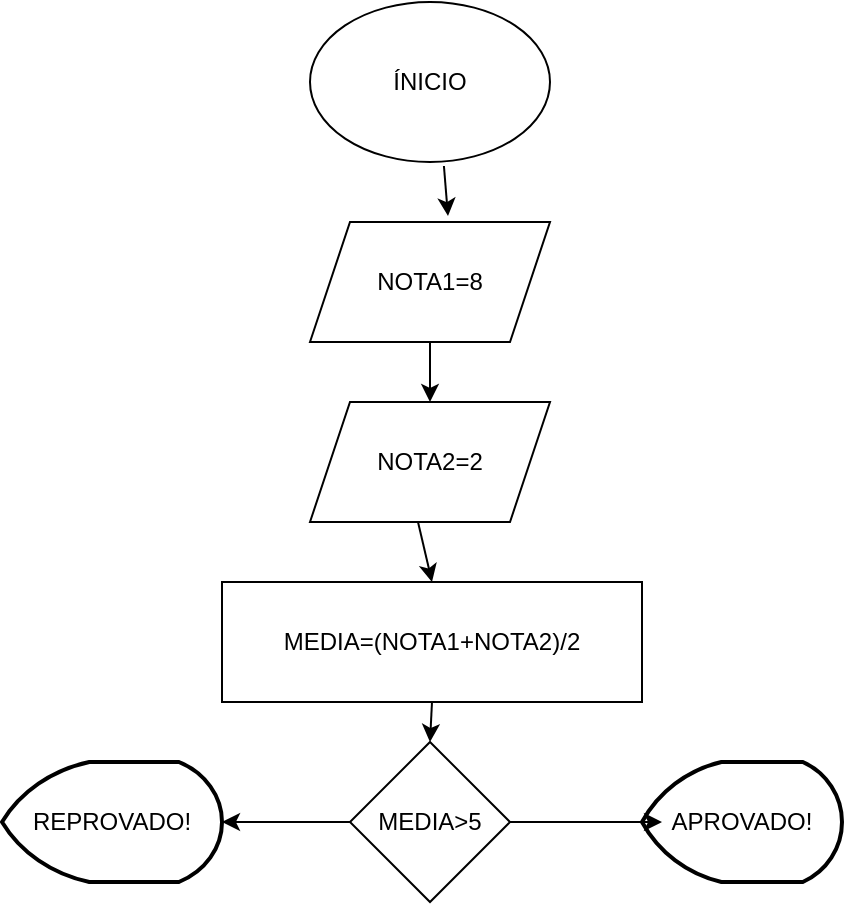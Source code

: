 <mxfile version="24.7.6" pages="4">
  <diagram name="Página-1" id="c730oO_F9TpOc3_6USqw">
    <mxGraphModel dx="1114" dy="592" grid="1" gridSize="10" guides="1" tooltips="1" connect="1" arrows="1" fold="1" page="1" pageScale="1" pageWidth="827" pageHeight="1169" math="0" shadow="0">
      <root>
        <mxCell id="0" />
        <mxCell id="1" parent="0" />
        <mxCell id="RQ-Lkt426MjuMKFfEz8Q-1" value="ÍNICIO" style="ellipse;whiteSpace=wrap;html=1;" vertex="1" parent="1">
          <mxGeometry x="354" width="120" height="80" as="geometry" />
        </mxCell>
        <mxCell id="RQ-Lkt426MjuMKFfEz8Q-2" value="" style="endArrow=classic;html=1;rounded=0;exitX=0.558;exitY=1.025;exitDx=0;exitDy=0;exitPerimeter=0;entryX=0.575;entryY=-0.05;entryDx=0;entryDy=0;entryPerimeter=0;" edge="1" parent="1" source="RQ-Lkt426MjuMKFfEz8Q-1" target="RQ-Lkt426MjuMKFfEz8Q-3">
          <mxGeometry width="50" height="50" relative="1" as="geometry">
            <mxPoint x="390" y="330" as="sourcePoint" />
            <mxPoint x="414" y="120" as="targetPoint" />
          </mxGeometry>
        </mxCell>
        <mxCell id="RQ-Lkt426MjuMKFfEz8Q-3" value="NOTA1=8" style="shape=parallelogram;perimeter=parallelogramPerimeter;whiteSpace=wrap;html=1;fixedSize=1;" vertex="1" parent="1">
          <mxGeometry x="354" y="110" width="120" height="60" as="geometry" />
        </mxCell>
        <mxCell id="RQ-Lkt426MjuMKFfEz8Q-4" value="NOTA2=2" style="shape=parallelogram;perimeter=parallelogramPerimeter;whiteSpace=wrap;html=1;fixedSize=1;" vertex="1" parent="1">
          <mxGeometry x="354" y="200" width="120" height="60" as="geometry" />
        </mxCell>
        <mxCell id="RQ-Lkt426MjuMKFfEz8Q-5" value="" style="endArrow=classic;html=1;rounded=0;entryX=0.5;entryY=0;entryDx=0;entryDy=0;exitX=0.5;exitY=1;exitDx=0;exitDy=0;" edge="1" parent="1" source="RQ-Lkt426MjuMKFfEz8Q-3" target="RQ-Lkt426MjuMKFfEz8Q-4">
          <mxGeometry width="50" height="50" relative="1" as="geometry">
            <mxPoint x="390" y="330" as="sourcePoint" />
            <mxPoint x="440" y="280" as="targetPoint" />
          </mxGeometry>
        </mxCell>
        <mxCell id="RQ-Lkt426MjuMKFfEz8Q-6" value="MEDIA=(NOTA1+NOTA2)/2" style="rounded=0;whiteSpace=wrap;html=1;" vertex="1" parent="1">
          <mxGeometry x="310" y="290" width="210" height="60" as="geometry" />
        </mxCell>
        <mxCell id="RQ-Lkt426MjuMKFfEz8Q-7" value="" style="endArrow=classic;html=1;rounded=0;entryX=0.5;entryY=0;entryDx=0;entryDy=0;exitX=0.45;exitY=1;exitDx=0;exitDy=0;exitPerimeter=0;" edge="1" parent="1" source="RQ-Lkt426MjuMKFfEz8Q-4" target="RQ-Lkt426MjuMKFfEz8Q-6">
          <mxGeometry width="50" height="50" relative="1" as="geometry">
            <mxPoint x="390" y="330" as="sourcePoint" />
            <mxPoint x="440" y="280" as="targetPoint" />
          </mxGeometry>
        </mxCell>
        <mxCell id="RQ-Lkt426MjuMKFfEz8Q-8" value="MEDIA&amp;gt;5" style="rhombus;whiteSpace=wrap;html=1;" vertex="1" parent="1">
          <mxGeometry x="374" y="370" width="80" height="80" as="geometry" />
        </mxCell>
        <mxCell id="RQ-Lkt426MjuMKFfEz8Q-9" value="APROVADO!" style="strokeWidth=2;html=1;shape=mxgraph.flowchart.display;whiteSpace=wrap;" vertex="1" parent="1">
          <mxGeometry x="520" y="380" width="100" height="60" as="geometry" />
        </mxCell>
        <mxCell id="RQ-Lkt426MjuMKFfEz8Q-10" value="REPROVADO!" style="strokeWidth=2;html=1;shape=mxgraph.flowchart.display;whiteSpace=wrap;" vertex="1" parent="1">
          <mxGeometry x="200" y="380" width="110" height="60" as="geometry" />
        </mxCell>
        <mxCell id="RQ-Lkt426MjuMKFfEz8Q-11" value="" style="endArrow=classic;html=1;rounded=0;entryX=0.5;entryY=0;entryDx=0;entryDy=0;exitX=0.5;exitY=1;exitDx=0;exitDy=0;" edge="1" parent="1" source="RQ-Lkt426MjuMKFfEz8Q-6" target="RQ-Lkt426MjuMKFfEz8Q-8">
          <mxGeometry width="50" height="50" relative="1" as="geometry">
            <mxPoint x="390" y="330" as="sourcePoint" />
            <mxPoint x="440" y="280" as="targetPoint" />
          </mxGeometry>
        </mxCell>
        <mxCell id="RQ-Lkt426MjuMKFfEz8Q-12" value="" style="endArrow=classic;html=1;rounded=0;entryX=1;entryY=0.5;entryDx=0;entryDy=0;entryPerimeter=0;exitX=0;exitY=0.5;exitDx=0;exitDy=0;" edge="1" parent="1" source="RQ-Lkt426MjuMKFfEz8Q-8" target="RQ-Lkt426MjuMKFfEz8Q-10">
          <mxGeometry width="50" height="50" relative="1" as="geometry">
            <mxPoint x="390" y="330" as="sourcePoint" />
            <mxPoint x="440" y="280" as="targetPoint" />
          </mxGeometry>
        </mxCell>
        <mxCell id="RQ-Lkt426MjuMKFfEz8Q-13" value="" style="endArrow=classic;html=1;rounded=0;entryX=0.1;entryY=0.5;entryDx=0;entryDy=0;entryPerimeter=0;" edge="1" parent="1" source="RQ-Lkt426MjuMKFfEz8Q-8" target="RQ-Lkt426MjuMKFfEz8Q-9">
          <mxGeometry width="50" height="50" relative="1" as="geometry">
            <mxPoint x="390" y="330" as="sourcePoint" />
            <mxPoint x="440" y="280" as="targetPoint" />
          </mxGeometry>
        </mxCell>
      </root>
    </mxGraphModel>
  </diagram>
  <diagram id="9XNzDRJzVs0rdWZBhBNP" name="Página-2">
    <mxGraphModel dx="1114" dy="592" grid="1" gridSize="10" guides="1" tooltips="1" connect="1" arrows="1" fold="1" page="1" pageScale="1" pageWidth="827" pageHeight="1169" math="0" shadow="0">
      <root>
        <mxCell id="0" />
        <mxCell id="1" parent="0" />
        <mxCell id="zgRBXCefq9E3w-Sf9WQo-1" value="ÍNICIO" style="ellipse;whiteSpace=wrap;html=1;" vertex="1" parent="1">
          <mxGeometry x="354" y="20" width="96" height="60" as="geometry" />
        </mxCell>
        <mxCell id="6i63ZYG4ZpEaHEewxWTI-1" value="VALOR1=30" style="shape=parallelogram;perimeter=parallelogramPerimeter;whiteSpace=wrap;html=1;fixedSize=1;" vertex="1" parent="1">
          <mxGeometry x="352" y="110" width="100" height="50" as="geometry" />
        </mxCell>
        <mxCell id="6i63ZYG4ZpEaHEewxWTI-2" value="VALOR2=32" style="shape=parallelogram;perimeter=parallelogramPerimeter;whiteSpace=wrap;html=1;fixedSize=1;" vertex="1" parent="1">
          <mxGeometry x="350" y="190" width="100" height="50" as="geometry" />
        </mxCell>
        <mxCell id="6i63ZYG4ZpEaHEewxWTI-3" value="" style="endArrow=classic;html=1;rounded=0;entryX=0.6;entryY=0.1;entryDx=0;entryDy=0;entryPerimeter=0;" edge="1" parent="1" source="zgRBXCefq9E3w-Sf9WQo-1" target="6i63ZYG4ZpEaHEewxWTI-1">
          <mxGeometry width="50" height="50" relative="1" as="geometry">
            <mxPoint x="390" y="330" as="sourcePoint" />
            <mxPoint x="440" y="280" as="targetPoint" />
          </mxGeometry>
        </mxCell>
        <mxCell id="6i63ZYG4ZpEaHEewxWTI-4" value="" style="endArrow=classic;html=1;rounded=0;entryX=0.59;entryY=0.02;entryDx=0;entryDy=0;entryPerimeter=0;exitX=0.5;exitY=1;exitDx=0;exitDy=0;" edge="1" parent="1" source="6i63ZYG4ZpEaHEewxWTI-1" target="6i63ZYG4ZpEaHEewxWTI-2">
          <mxGeometry width="50" height="50" relative="1" as="geometry">
            <mxPoint x="390" y="330" as="sourcePoint" />
            <mxPoint x="440" y="280" as="targetPoint" />
          </mxGeometry>
        </mxCell>
        <mxCell id="CeH0GR2PFB8opzdwWr4X-1" value="VALOR1&amp;gt;VALOR2" style="strokeWidth=2;html=1;shape=mxgraph.flowchart.decision;whiteSpace=wrap;" vertex="1" parent="1">
          <mxGeometry x="340" y="270" width="130" height="130" as="geometry" />
        </mxCell>
        <mxCell id="LT5AFgHdlDKHYE-_dC0Q-1" value="" style="endArrow=classic;html=1;rounded=0;exitX=0.44;exitY=1;exitDx=0;exitDy=0;exitPerimeter=0;entryX=0.5;entryY=0;entryDx=0;entryDy=0;entryPerimeter=0;" edge="1" parent="1" source="6i63ZYG4ZpEaHEewxWTI-2" target="CeH0GR2PFB8opzdwWr4X-1">
          <mxGeometry width="50" height="50" relative="1" as="geometry">
            <mxPoint x="390" y="330" as="sourcePoint" />
            <mxPoint x="440" y="280" as="targetPoint" />
          </mxGeometry>
        </mxCell>
        <mxCell id="LT5AFgHdlDKHYE-_dC0Q-2" value="&quot;O MAIOR VALOR É: VALOR 1&quot;" style="strokeWidth=2;html=1;shape=mxgraph.flowchart.display;whiteSpace=wrap;" vertex="1" parent="1">
          <mxGeometry x="550" y="305" width="100" height="60" as="geometry" />
        </mxCell>
        <mxCell id="LT5AFgHdlDKHYE-_dC0Q-3" value="" style="endArrow=classic;html=1;rounded=0;entryX=0;entryY=0.4;entryDx=0;entryDy=0;entryPerimeter=0;exitX=0.946;exitY=0.569;exitDx=0;exitDy=0;exitPerimeter=0;" edge="1" parent="1" source="CeH0GR2PFB8opzdwWr4X-1" target="LT5AFgHdlDKHYE-_dC0Q-2">
          <mxGeometry width="50" height="50" relative="1" as="geometry">
            <mxPoint x="390" y="330" as="sourcePoint" />
            <mxPoint x="440" y="280" as="targetPoint" />
          </mxGeometry>
        </mxCell>
        <mxCell id="LT5AFgHdlDKHYE-_dC0Q-4" value="&quot;SEGUE O FLUXO&quot;" style="strokeWidth=2;html=1;shape=mxgraph.flowchart.display;whiteSpace=wrap;" vertex="1" parent="1">
          <mxGeometry x="170" y="305" width="100" height="60" as="geometry" />
        </mxCell>
        <mxCell id="LT5AFgHdlDKHYE-_dC0Q-5" value="" style="endArrow=classic;html=1;rounded=0;entryX=0.98;entryY=0.65;entryDx=0;entryDy=0;entryPerimeter=0;exitX=0.054;exitY=0.531;exitDx=0;exitDy=0;exitPerimeter=0;" edge="1" parent="1" source="CeH0GR2PFB8opzdwWr4X-1" target="LT5AFgHdlDKHYE-_dC0Q-4">
          <mxGeometry width="50" height="50" relative="1" as="geometry">
            <mxPoint x="390" y="330" as="sourcePoint" />
            <mxPoint x="440" y="280" as="targetPoint" />
          </mxGeometry>
        </mxCell>
      </root>
    </mxGraphModel>
  </diagram>
  <diagram id="5EGqYX_jh80Lb1LN9nPS" name="Página-3">
    <mxGraphModel dx="1114" dy="592" grid="1" gridSize="10" guides="1" tooltips="1" connect="1" arrows="1" fold="1" page="1" pageScale="1" pageWidth="827" pageHeight="1169" math="0" shadow="0">
      <root>
        <mxCell id="0" />
        <mxCell id="1" parent="0" />
        <mxCell id="UmCRzn2XRNagFWTJSCF0-2" value="" style="endArrow=classic;html=1;rounded=0;" edge="1" parent="1" target="UmCRzn2XRNagFWTJSCF0-3">
          <mxGeometry width="50" height="50" relative="1" as="geometry">
            <mxPoint x="414" y="90" as="sourcePoint" />
            <mxPoint x="440" y="280" as="targetPoint" />
          </mxGeometry>
        </mxCell>
        <mxCell id="UmCRzn2XRNagFWTJSCF0-3" value="IDADE=19" style="shape=parallelogram;perimeter=parallelogramPerimeter;whiteSpace=wrap;html=1;fixedSize=1;" vertex="1" parent="1">
          <mxGeometry x="354" y="130" width="120" height="60" as="geometry" />
        </mxCell>
        <mxCell id="UmCRzn2XRNagFWTJSCF0-4" value="IDADE&amp;gt;18" style="rhombus;whiteSpace=wrap;html=1;" vertex="1" parent="1">
          <mxGeometry x="374" y="230" width="80" height="80" as="geometry" />
        </mxCell>
        <mxCell id="UmCRzn2XRNagFWTJSCF0-5" value="" style="endArrow=classic;html=1;rounded=0;entryX=0.5;entryY=0;entryDx=0;entryDy=0;exitX=0.442;exitY=1.033;exitDx=0;exitDy=0;exitPerimeter=0;" edge="1" parent="1" source="UmCRzn2XRNagFWTJSCF0-3" target="UmCRzn2XRNagFWTJSCF0-4">
          <mxGeometry width="50" height="50" relative="1" as="geometry">
            <mxPoint x="390" y="330" as="sourcePoint" />
            <mxPoint x="440" y="280" as="targetPoint" />
          </mxGeometry>
        </mxCell>
        <mxCell id="UmCRzn2XRNagFWTJSCF0-6" value="" style="endArrow=classic;html=1;rounded=0;exitX=0.9;exitY=0.538;exitDx=0;exitDy=0;exitPerimeter=0;entryX=0.07;entryY=0.4;entryDx=0;entryDy=0;entryPerimeter=0;" edge="1" parent="1" source="UmCRzn2XRNagFWTJSCF0-4" target="UmCRzn2XRNagFWTJSCF0-7">
          <mxGeometry width="50" height="50" relative="1" as="geometry">
            <mxPoint x="390" y="330" as="sourcePoint" />
            <mxPoint x="570" y="280" as="targetPoint" />
          </mxGeometry>
        </mxCell>
        <mxCell id="UmCRzn2XRNagFWTJSCF0-7" value="&quot;O VOTO É ORBIGATÓRIO&quot;" style="strokeWidth=2;html=1;shape=mxgraph.flowchart.display;whiteSpace=wrap;" vertex="1" parent="1">
          <mxGeometry x="520" y="250" width="100" height="60" as="geometry" />
        </mxCell>
        <mxCell id="UmCRzn2XRNagFWTJSCF0-8" value="&quot;SEGUE O FLUXO&quot;" style="strokeWidth=2;html=1;shape=mxgraph.flowchart.display;whiteSpace=wrap;" vertex="1" parent="1">
          <mxGeometry x="200" y="250" width="100" height="60" as="geometry" />
        </mxCell>
        <mxCell id="UmCRzn2XRNagFWTJSCF0-9" value="" style="endArrow=classic;html=1;rounded=0;entryX=1;entryY=0.5;entryDx=0;entryDy=0;entryPerimeter=0;exitX=0.075;exitY=0.625;exitDx=0;exitDy=0;exitPerimeter=0;" edge="1" parent="1" source="UmCRzn2XRNagFWTJSCF0-4" target="UmCRzn2XRNagFWTJSCF0-8">
          <mxGeometry width="50" height="50" relative="1" as="geometry">
            <mxPoint x="390" y="330" as="sourcePoint" />
            <mxPoint x="440" y="280" as="targetPoint" />
          </mxGeometry>
        </mxCell>
        <mxCell id="vTI4MOFKZSTYkwSR8hgd-2" value="" style="edgeStyle=orthogonalEdgeStyle;rounded=0;orthogonalLoop=1;jettySize=auto;html=1;" edge="1" parent="1" source="vTI4MOFKZSTYkwSR8hgd-1" target="UmCRzn2XRNagFWTJSCF0-3">
          <mxGeometry relative="1" as="geometry" />
        </mxCell>
        <mxCell id="vTI4MOFKZSTYkwSR8hgd-1" value="INÍCIO" style="strokeWidth=2;html=1;shape=mxgraph.flowchart.terminator;whiteSpace=wrap;" vertex="1" parent="1">
          <mxGeometry x="364" y="20" width="100" height="60" as="geometry" />
        </mxCell>
        <mxCell id="vTI4MOFKZSTYkwSR8hgd-3" value="FIM" style="strokeWidth=2;html=1;shape=mxgraph.flowchart.terminator;whiteSpace=wrap;" vertex="1" parent="1">
          <mxGeometry x="374" y="400" width="100" height="60" as="geometry" />
        </mxCell>
        <mxCell id="vTI4MOFKZSTYkwSR8hgd-4" value="" style="endArrow=classic;html=1;rounded=0;entryX=0;entryY=0.5;entryDx=0;entryDy=0;entryPerimeter=0;exitX=0.5;exitY=1;exitDx=0;exitDy=0;exitPerimeter=0;" edge="1" parent="1" source="UmCRzn2XRNagFWTJSCF0-8" target="vTI4MOFKZSTYkwSR8hgd-3">
          <mxGeometry width="50" height="50" relative="1" as="geometry">
            <mxPoint x="390" y="220" as="sourcePoint" />
            <mxPoint x="440" y="170" as="targetPoint" />
            <Array as="points">
              <mxPoint x="250" y="430" />
            </Array>
          </mxGeometry>
        </mxCell>
        <mxCell id="vTI4MOFKZSTYkwSR8hgd-7" value="" style="endArrow=classic;html=1;rounded=0;entryX=0.96;entryY=0.667;entryDx=0;entryDy=0;entryPerimeter=0;" edge="1" parent="1" source="UmCRzn2XRNagFWTJSCF0-7" target="vTI4MOFKZSTYkwSR8hgd-3">
          <mxGeometry width="50" height="50" relative="1" as="geometry">
            <mxPoint x="390" y="220" as="sourcePoint" />
            <mxPoint x="440" y="170" as="targetPoint" />
            <Array as="points">
              <mxPoint x="570" y="440" />
            </Array>
          </mxGeometry>
        </mxCell>
      </root>
    </mxGraphModel>
  </diagram>
  <diagram id="iXUTsmH3wINVAUSZJY1w" name="Página-4">
    <mxGraphModel dx="1114" dy="592" grid="1" gridSize="10" guides="1" tooltips="1" connect="1" arrows="1" fold="1" page="1" pageScale="1" pageWidth="827" pageHeight="1169" math="0" shadow="0">
      <root>
        <mxCell id="0" />
        <mxCell id="1" parent="0" />
        <mxCell id="WPP-slgQx1zyFwqMhNvC-1" value="INÍCIO" style="strokeWidth=2;html=1;shape=mxgraph.flowchart.terminator;whiteSpace=wrap;" vertex="1" parent="1">
          <mxGeometry x="364" y="10" width="100" height="60" as="geometry" />
        </mxCell>
        <mxCell id="WPP-slgQx1zyFwqMhNvC-4" value="&lt;div&gt;NOTA=9&lt;/div&gt;" style="shape=parallelogram;perimeter=parallelogramPerimeter;whiteSpace=wrap;html=1;fixedSize=1;" vertex="1" parent="1">
          <mxGeometry x="354" y="120" width="120" height="60" as="geometry" />
        </mxCell>
        <mxCell id="WPP-slgQx1zyFwqMhNvC-5" value="NOTA2= 7" style="shape=parallelogram;perimeter=parallelogramPerimeter;whiteSpace=wrap;html=1;fixedSize=1;" vertex="1" parent="1">
          <mxGeometry x="354" y="210" width="120" height="60" as="geometry" />
        </mxCell>
        <mxCell id="WPP-slgQx1zyFwqMhNvC-6" value="MEDIA= (NOTA1+NOTA2)/2" style="rounded=0;whiteSpace=wrap;html=1;" vertex="1" parent="1">
          <mxGeometry x="326" y="300" width="176" height="60" as="geometry" />
        </mxCell>
        <mxCell id="WPP-slgQx1zyFwqMhNvC-7" value="MEDIA&amp;gt;=7" style="rhombus;whiteSpace=wrap;html=1;" vertex="1" parent="1">
          <mxGeometry x="374" y="390" width="80" height="80" as="geometry" />
        </mxCell>
        <mxCell id="WPP-slgQx1zyFwqMhNvC-8" value="&quot;VOCÊ ESTÁ APROVADO COM A MÉDIA: &quot;" style="strokeWidth=2;html=1;shape=mxgraph.flowchart.display;whiteSpace=wrap;" vertex="1" parent="1">
          <mxGeometry x="540" y="400" width="133.33" height="80" as="geometry" />
        </mxCell>
        <mxCell id="WPP-slgQx1zyFwqMhNvC-9" value="&quot;VOCÊ ESTÁ REPROVADO COM A MÉDIA: .VOCÊ PRECISA ESTUDAR MAIS.&quot;" style="strokeWidth=2;html=1;shape=mxgraph.flowchart.display;whiteSpace=wrap;" vertex="1" parent="1">
          <mxGeometry x="130" y="385" width="183.33" height="110" as="geometry" />
        </mxCell>
        <mxCell id="WPP-slgQx1zyFwqMhNvC-10" value="" style="endArrow=classic;html=1;rounded=0;exitX=0.5;exitY=1;exitDx=0;exitDy=0;exitPerimeter=0;" edge="1" parent="1" source="WPP-slgQx1zyFwqMhNvC-1" target="WPP-slgQx1zyFwqMhNvC-4">
          <mxGeometry width="50" height="50" relative="1" as="geometry">
            <mxPoint x="390" y="330" as="sourcePoint" />
            <mxPoint x="440" y="280" as="targetPoint" />
          </mxGeometry>
        </mxCell>
        <mxCell id="WPP-slgQx1zyFwqMhNvC-11" value="" style="endArrow=classic;html=1;rounded=0;exitX=0.5;exitY=1;exitDx=0;exitDy=0;" edge="1" parent="1" source="WPP-slgQx1zyFwqMhNvC-4" target="WPP-slgQx1zyFwqMhNvC-5">
          <mxGeometry width="50" height="50" relative="1" as="geometry">
            <mxPoint x="390" y="330" as="sourcePoint" />
            <mxPoint x="440" y="280" as="targetPoint" />
          </mxGeometry>
        </mxCell>
        <mxCell id="WPP-slgQx1zyFwqMhNvC-12" style="edgeStyle=orthogonalEdgeStyle;rounded=0;orthogonalLoop=1;jettySize=auto;html=1;entryX=0.807;entryY=0;entryDx=0;entryDy=0;entryPerimeter=0;" edge="1" parent="1" source="WPP-slgQx1zyFwqMhNvC-5" target="WPP-slgQx1zyFwqMhNvC-6">
          <mxGeometry relative="1" as="geometry" />
        </mxCell>
        <mxCell id="WPP-slgQx1zyFwqMhNvC-13" value="" style="endArrow=classic;html=1;rounded=0;entryX=0.45;entryY=0.125;entryDx=0;entryDy=0;entryPerimeter=0;exitX=0.557;exitY=1.05;exitDx=0;exitDy=0;exitPerimeter=0;" edge="1" parent="1" source="WPP-slgQx1zyFwqMhNvC-6" target="WPP-slgQx1zyFwqMhNvC-7">
          <mxGeometry width="50" height="50" relative="1" as="geometry">
            <mxPoint x="390" y="330" as="sourcePoint" />
            <mxPoint x="440" y="280" as="targetPoint" />
          </mxGeometry>
        </mxCell>
        <mxCell id="WPP-slgQx1zyFwqMhNvC-14" value="" style="endArrow=classic;html=1;rounded=0;entryX=0.925;entryY=0.513;entryDx=0;entryDy=0;entryPerimeter=0;" edge="1" parent="1" source="WPP-slgQx1zyFwqMhNvC-8" target="WPP-slgQx1zyFwqMhNvC-7">
          <mxGeometry width="50" height="50" relative="1" as="geometry">
            <mxPoint x="390" y="330" as="sourcePoint" />
            <mxPoint x="440" y="280" as="targetPoint" />
          </mxGeometry>
        </mxCell>
        <mxCell id="WPP-slgQx1zyFwqMhNvC-15" value="" style="endArrow=classic;html=1;rounded=0;entryX=0;entryY=0.5;entryDx=0;entryDy=0;exitX=0.998;exitY=0.427;exitDx=0;exitDy=0;exitPerimeter=0;" edge="1" parent="1" source="WPP-slgQx1zyFwqMhNvC-9" target="WPP-slgQx1zyFwqMhNvC-7">
          <mxGeometry width="50" height="50" relative="1" as="geometry">
            <mxPoint x="390" y="330" as="sourcePoint" />
            <mxPoint x="440" y="280" as="targetPoint" />
          </mxGeometry>
        </mxCell>
        <mxCell id="WPP-slgQx1zyFwqMhNvC-16" value="FIM" style="strokeWidth=2;html=1;shape=mxgraph.flowchart.terminator;whiteSpace=wrap;" vertex="1" parent="1">
          <mxGeometry x="364" y="530" width="100" height="60" as="geometry" />
        </mxCell>
        <mxCell id="WPP-slgQx1zyFwqMhNvC-17" value="" style="endArrow=classic;html=1;rounded=0;entryX=1;entryY=0.5;entryDx=0;entryDy=0;entryPerimeter=0;exitX=0.6;exitY=1;exitDx=0;exitDy=0;exitPerimeter=0;" edge="1" parent="1" source="WPP-slgQx1zyFwqMhNvC-8" target="WPP-slgQx1zyFwqMhNvC-16">
          <mxGeometry width="50" height="50" relative="1" as="geometry">
            <mxPoint x="390" y="430" as="sourcePoint" />
            <mxPoint x="440" y="380" as="targetPoint" />
            <Array as="points">
              <mxPoint x="610" y="560" />
            </Array>
          </mxGeometry>
        </mxCell>
        <mxCell id="WPP-slgQx1zyFwqMhNvC-18" value="" style="endArrow=classic;html=1;rounded=0;entryX=0.02;entryY=0.25;entryDx=0;entryDy=0;entryPerimeter=0;exitX=0.655;exitY=1.027;exitDx=0;exitDy=0;exitPerimeter=0;" edge="1" parent="1" source="WPP-slgQx1zyFwqMhNvC-9" target="WPP-slgQx1zyFwqMhNvC-16">
          <mxGeometry width="50" height="50" relative="1" as="geometry">
            <mxPoint x="390" y="430" as="sourcePoint" />
            <mxPoint x="440" y="380" as="targetPoint" />
            <Array as="points">
              <mxPoint x="250" y="540" />
            </Array>
          </mxGeometry>
        </mxCell>
      </root>
    </mxGraphModel>
  </diagram>
</mxfile>
